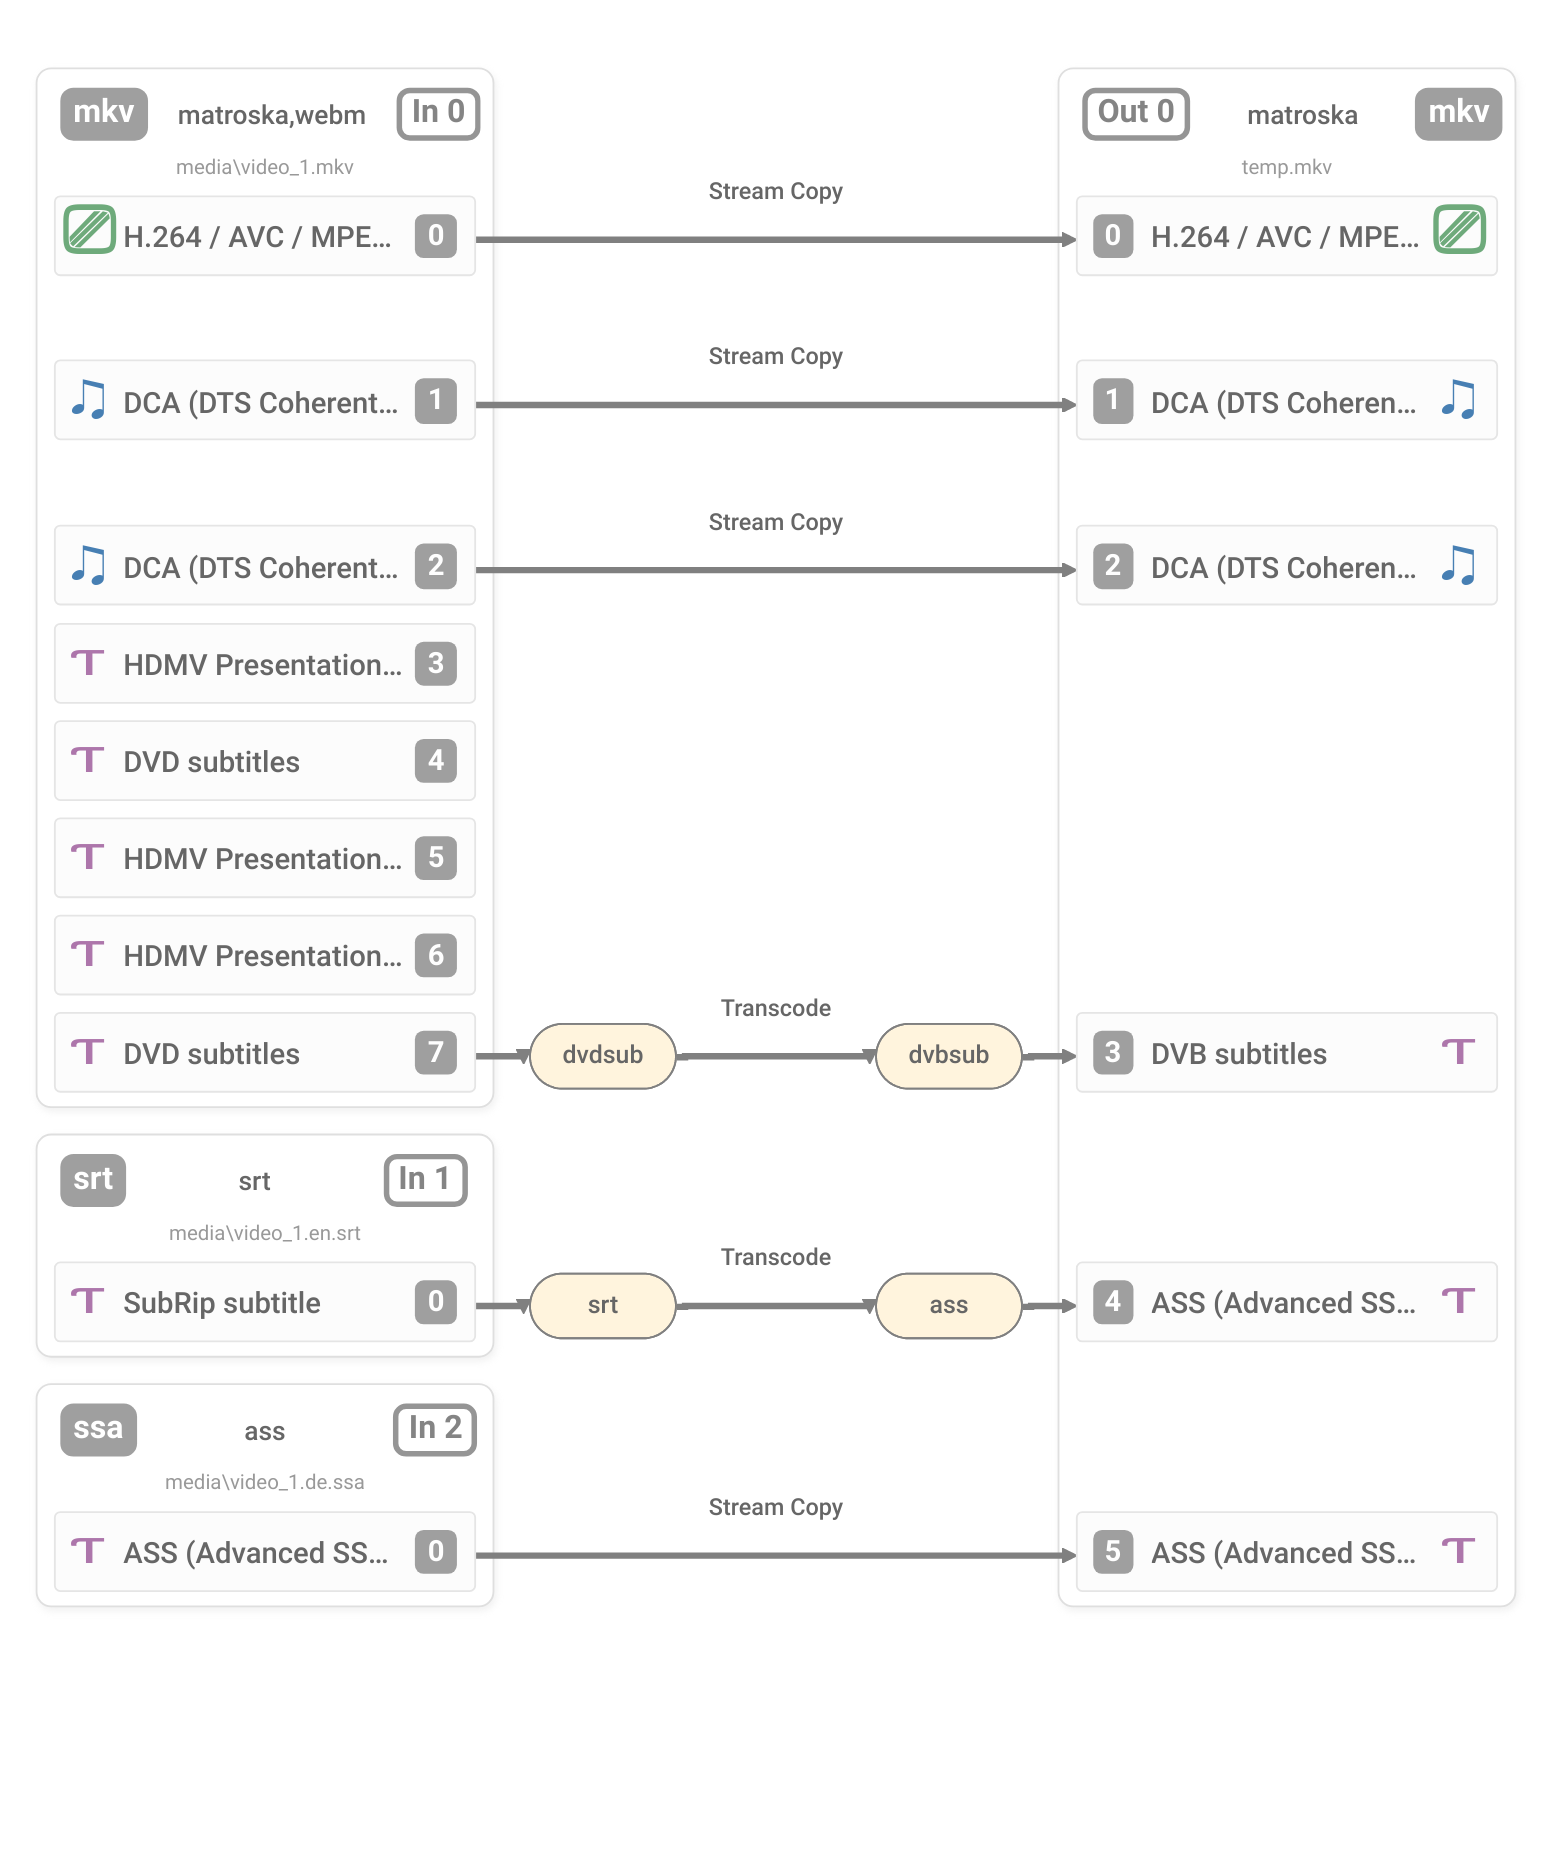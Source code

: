 %%{init: {"theme": "base","curve": "stepAfter","rankSpacing": 10,"nodeSpacing": 10,"themeCSS": ".root {     --ff-colvideo: #6eaa7b;     --ff-colaudio: #477fb3;     --ff-colsubtitle: #ad76ab;     --ff-coltext: #666; }  .ff-inputfiles rect, .ff-outputfiles rect, .ff-inputstreams rect, .ff-outputstreams rect, .ff-decoders rect, .ff-encoders rect {     stroke-width: 0;     stroke: transparent;     filter: none !important;     fill: transparent !important;     display: none !important; }  .cluster span {     color: var(--ff-coltext); }  .cluster rect {     stroke: #dfdfdf !important;     transform: translateY(-2.3rem);     filter: drop-shadow(1px 2px 2px rgba(185,185,185,0.2)) !important;     rx: 8;     ry: 8; }  .cluster-label {     font-size: 1.1rem; }      .cluster-label .nodeLabel {         display: block;         font-weight: 500;         color: var(--ff-coltext);     }      .cluster-label div {         max-width: unset !important;         padding: 3px;     }      .cluster-label foreignObject {         transform: translateY(-0.7rem);     }  .node.ff-inputfile .label foreignObject, .node.ff-outputfile .label foreignObject {     overflow: visible; }  .cluster.ff-inputfile .cluster-label foreignObject div:not(foreignObject div div), .cluster.ff-outputfile .cluster-label foreignObject div:not(foreignObject div div) {     display: table !important; }  .nodeLabel div.ff-inputfile, .nodeLabel div.ff-outputfile {     font-size: 1.1rem;     font-weight: 500;     min-width: 14rem;     width: 100%;     display: flex;     color: var(--ff-coltext);     margin-top: 0.1rem;     line-height: 1.35;     padding-bottom: 1.9rem; }  .nodeLabel div.ff-outputfile {     flex-direction: row-reverse; }  .ff-inputfile .index, .ff-outputfile .index {     order: 2;     color: var(--ff-coltext);     text-align: center;     border-radius: 0.45rem;     border: 0.18em solid #666666db;     font-weight: 600;     padding: 0 0.3em;     opacity: 0.8; }      .ff-inputfile .index::before {         content: \'In \';     }      .ff-outputfile .index::before {         content: \'Out \';     }  .ff-inputfile .demuxer_name, .ff-outputfile .muxer_name {     flex: 1;     order: 1;     font-size: 0.9rem;     white-space: nowrap;     overflow: hidden;     text-overflow: ellipsis;     text-align: center;     max-width: 8rem;     align-content: center;     margin: 0.2rem 0.4rem 0 0.4rem; }  .ff-inputfile .file_extension, .ff-outputfile .file_extension {     order: 0;     background-color: #888;     color: white;     text-align: center;     border-radius: 0.45rem;     font-weight: 600;     padding: 0 0.4em;     align-content: center;     opacity: 0.8; }  .ff-inputfile .url, .ff-outputfile .url {     order: 4;     text-align: center;     position: absolute;     left: 0;     right: 0;     bottom: 0.75rem;     font-size: 0.7rem;     font-weight: 400;     white-space: nowrap;     overflow: hidden;     text-overflow: ellipsis;     margin: 0 0.3rem;     direction: rtl;     color: #999; }  .cluster.ff-inputfile rect, .cluster.ff-outputfile rect {     transform: translateY(-1.8rem); }  .node.ff-inputstream rect, .node.ff-outputstream rect {     padding: 0 !important;     margin: 0 !important;     border: none !important;     fill: #fcfcfc;     stroke: #e5e5e5 !important;     height: 2.7rem;     transform: translateY(0.2rem);     filter: none;     rx: 3;     ry: 3; }  .node.ff-inputstream .label foreignObject, .node.ff-outputstream .label foreignObject {     transform: translateY(-0.2%);     overflow: visible; }      .node.ff-inputstream .label foreignObject div:not(foreignObject div div), .node.ff-outputstream .label foreignObject div:not(foreignObject div div) {         display: block !important;         line-height: 1.5 !important;     }  .nodeLabel div.ff-inputstream, .nodeLabel div.ff-outputstream {     font-size: 1.0rem;     font-weight: 500;     min-width: 12rem;     width: 100%;     display: flex; }  .nodeLabel div.ff-outputstream {     flex-direction: row-reverse; }  .ff-inputstream .name, .ff-outputstream .name {     flex: 1;     white-space: nowrap;     overflow: hidden;     text-overflow: ellipsis;     text-align: left;     align-content: center;     margin-bottom: -0.15rem; }  .ff-inputstream .index, .ff-outputstream .index {     flex: 0 0 1.4rem;     background-color: #888;     color: white;     text-align: center;     border-radius: 0.3rem;     font-weight: 600;     margin-right: -0.3rem;     margin-left: 0.4rem;     opacity: 0.8; }  .ff-outputstream .index {     margin-right: 0.6rem;     margin-left: -0.4rem; }  .ff-inputstream::before, .ff-outputstream::before {     font-variant-emoji: text;     flex: 0 0 2rem;     margin-left: -0.8rem;     margin-right: 0.2rem; }  .ff-outputstream::before {     margin-left: 0.2rem;     margin-right: -0.6rem; }  .ff-inputstream.video::before, .ff-outputstream.video::before {     content: \'\\239A\';     color: var(--ff-colvideo);     font-size: 2.25rem;     line-height: 0.5;     font-weight: bold; }  .ff-inputstream.audio::before, .ff-outputstream.audio::before {     content: \'\\1F39D\';     color: var(--ff-colaudio);     font-size: 1.75rem;     line-height: 0.9; }  .ff-inputstream.subtitle::before, .ff-outputstream.subtitle::before {     content: \'\\1AC\';     color: var(--ff-colsubtitle);     font-size: 1.2rem;     line-height: 1.1;     transform: scaleX(1.5);     margin-top: 0.050rem; }  .ff-inputstream.attachment::before, .ff-outputstream.attachment::before {     content: \'\\1F4CE\';     font-size: 1.3rem;     line-height: 1.15; }  .ff-inputstream.data::before, .ff-outputstream.data::before {     content: \'\\27E8\\2219\\2219\\2219\\27E9\';     font-size: 1.15rem;     line-height: 1.17;     letter-spacing: -0.3px; }  .cluster.ff-filters rect {     stroke-dasharray: 6 !important;     stroke-width: 1.3px;     stroke: #d1d1d1 !important;     filter: none !important; }  .cluster.ff-filters div.ff-filters .id {     display: none; }  .cluster.ff-filters div.ff-filters .name {     margin-right: 0.5rem;     font-size: 0.9rem; }  .cluster.ff-filters div.ff-filters .description {     font-weight: 400;     font-size: 0.75rem;     vertical-align: middle;     color: #777;     font-family: Cascadia Code, Lucida Console, monospace; }  .node.ff-filter rect {     rx: 10;     ry: 10;     stroke-width: 1px;     stroke: #d3d3d3;     fill: url(#ff-filtergradient);     filter: drop-shadow(1px 1px 2px rgba(0, 0, 0, 0.1)); }  .node.ff-filter .label foreignObject {     transform: translateY(-0.4rem);     overflow: visible; }  .nodeLabel div.ff-filter {     font-size: 1.0rem;     font-weight: 500;     text-transform: uppercase;     min-width: 5.5rem;     margin-bottom: 0.5rem; }      .nodeLabel div.ff-filter span {         color: inherit;     }  .node.ff-decoder rect, .node.ff-encoder rect {     stroke-width: 1px;     stroke: #d3d3d3;     fill: url(#ff-filtergradient);     filter: drop-shadow(1px 1px 2px rgba(0, 0, 0, 0.1)); }  .nodeLabel div.ff-decoder, .nodeLabel div.ff-encoder {     font-size: 0.85rem;     font-weight: 500;     min-width: 3.5rem; }  path.flowchart-link[id|=\'video\'] {     stroke: var(--ff-colvideo); }  path.flowchart-link[id|=\'audio\'] {     stroke: var(--ff-colaudio); }  path.flowchart-link[id|=\'subtitle\'] {     stroke: var(--ff-colsubtitle); }  marker.marker path {     fill: context-stroke; }  .edgeLabel foreignObject {     transform: translateY(-1rem); }  .edgeLabel p {     background: transparent;     white-space: nowrap;     margin: 1rem 0.5rem !important;     font-weight: 500;     color: var(--ff-coltext); }  .edgeLabel, .labelBkg {     background: transparent; }  .edgeLabels .edgeLabel * {     font-size: 0.8rem; } ","fontFamily": "Roboto,Segoe UI,sans-serif","themeVariables": { "clusterBkg": "white", "primaryBorderColor": "gray", "lineColor": "gray", "secondaryTextColor": "gray", "tertiaryBorderColor": "gray", "primaryTextColor": "#666", "secondaryTextColor": "red" },"flowchart": { "subGraphTitleMargin": { "top": -15, "bottom": 20 }, "diagramPadding": 20, "curve": "stepAfter" } }}%%

flowchart LR
  gradient_def@{ shape: text, label: "<svg xmlns="http://www.w3.org/2000/svg" width="1" height="1"><defs><linearGradient id="ff-filtergradient" x1="0%" y1="0%" x2="0%" y2="100%"><stop offset="0%" style="stop-color:hsla(0, 0%, 30%, 0.02);"/><stop offset="50%" style="stop-color:hsla(0, 0%, 30%, 0);"/><stop offset="100%" style="stop-color:hsla(0, 0%, 30%, 0.05);"/></linearGradient></defs></svg>" }


  subgraph G0_Inputs["<div class="ff-inputfiles"></div>"]

    subgraph Input_2["<div class="ff-inputfile"><span class="index">2</span><span class="demuxer_name">ass</span><span class="file_extension">ssa</span><span class="url">media\video_1.de.ssa</span></div>"]

      subgraph InputStreams_2["<div class="ff-inputstreams"></div>"]

        r_in_2_0("<div class="ff-inputstream subtitle"><span class="name">ASS (Advanced SSA) subtitle</span><span class="index">0</span></div>"):::ff-inputstream
      end
      class InputStreams_2 ff-inputstreams
    end
    class Input_2 ff-inputfile

    subgraph Input_1["<div class="ff-inputfile"><span class="index">1</span><span class="demuxer_name">srt</span><span class="file_extension">srt</span><span class="url">media\video_1.en.srt</span></div>"]

      subgraph InputStreams_1["<div class="ff-inputstreams"></div>"]

        r_in_1_0("<div class="ff-inputstream subtitle"><span class="name">SubRip subtitle</span><span class="index">0</span></div>"):::ff-inputstream
      end
      class InputStreams_1 ff-inputstreams
    end
    class Input_1 ff-inputfile

    subgraph Input_0["<div class="ff-inputfile"><span class="index">0</span><span class="demuxer_name">matroska,webm</span><span class="file_extension">mkv</span><span class="url">media\video_1.mkv</span></div>"]

      subgraph InputStreams_0["<div class="ff-inputstreams"></div>"]

        r_in_0_0("<div class="ff-inputstream video"><span class="name">H.264 / AVC / MPEG-4 AVC / MPEG-4 part 10</span><span class="index">0</span></div>"):::ff-inputstream

        r_in_0_1("<div class="ff-inputstream audio"><span class="name">DCA (DTS Coherent Acoustics)</span><span class="index">1</span></div>"):::ff-inputstream

        r_in_0_2("<div class="ff-inputstream audio"><span class="name">DCA (DTS Coherent Acoustics)</span><span class="index">2</span></div>"):::ff-inputstream

        r_in_0_3("<div class="ff-inputstream subtitle"><span class="name">HDMV Presentation Graphic Stream subtitles</span><span class="index">3</span></div>"):::ff-inputstream

        r_in_0_4("<div class="ff-inputstream subtitle"><span class="name">DVD subtitles</span><span class="index">4</span></div>"):::ff-inputstream

        r_in_0_5("<div class="ff-inputstream subtitle"><span class="name">HDMV Presentation Graphic Stream subtitles</span><span class="index">5</span></div>"):::ff-inputstream

        r_in_0_6("<div class="ff-inputstream subtitle"><span class="name">HDMV Presentation Graphic Stream subtitles</span><span class="index">6</span></div>"):::ff-inputstream

        r_in_0_7("<div class="ff-inputstream subtitle"><span class="name">DVD subtitles</span><span class="index">7</span></div>"):::ff-inputstream
      end
      class InputStreams_0 ff-inputstreams
    end
    class Input_0 ff-inputfile
  end
  class G0_Inputs ff-inputfiles


  subgraph G0_Decoders["<div class="ff-decoders"></div>"]

    in_0_7(["<div class="ff-decoder subtitle"><span class="name">dvdsub</span></div>"]):::ff-decoder

    in_1_0(["<div class="ff-decoder subtitle"><span class="name">srt</span></div>"]):::ff-decoder
  end
  class G0_Decoders ff-decoders

  r_in_0_7 subtitle-r_in_0_7-in_0_7@==> in_0_7
  r_in_1_0 subtitle-r_in_1_0-in_1_0@==> in_1_0

  subgraph G0_Encoders["<div class="ff-encoders"></div>"]

    out__0_3(["<div class="ff-encoder subtitle"><span class="name">dvbsub</span></div>"]):::ff-encoder

    out__0_4(["<div class="ff-encoder subtitle"><span class="name">ass</span></div>"]):::ff-encoder
  end
  class G0_Encoders ff-encoders

  out__0_3 subtitle-out__0_3-r_out__0_3@==> r_out__0_3
  out__0_4 subtitle-out__0_4-r_out__0_4@==> r_out__0_4

  subgraph G0_Outputs["<div class="ff-outputfiles"></div>"]

    subgraph Output_0["<div class="ff-outputfile"><span class="index">0</span><span class="muxer_name">matroska</span><span class="file_extension">mkv</span><span class="url">temp.mkv</span></div>"]

      subgraph OutputStreams_0["<div class="ff-outputstreams"></div>"]

        r_out__0_0("<div class="ff-outputstream video"><span class="name">H.264 / AVC / MPEG-4 AVC / MPEG-4 part 10</span><span class="index">0</span></div>"):::ff-outputstream

        r_out__0_1("<div class="ff-outputstream audio"><span class="name">DCA (DTS Coherent Acoustics)</span><span class="index">1</span></div>"):::ff-outputstream

        r_out__0_2("<div class="ff-outputstream audio"><span class="name">DCA (DTS Coherent Acoustics)</span><span class="index">2</span></div>"):::ff-outputstream

        r_out__0_3("<div class="ff-outputstream subtitle"><span class="name">DVB subtitles</span><span class="index">3</span></div>"):::ff-outputstream

        r_out__0_4("<div class="ff-outputstream subtitle"><span class="name">ASS (Advanced SSA) subtitle</span><span class="index">4</span></div>"):::ff-outputstream

        r_out__0_5("<div class="ff-outputstream subtitle"><span class="name">ASS (Advanced SSA) subtitle</span><span class="index">5</span></div>"):::ff-outputstream
      end
      class OutputStreams_0 ff-outputstreams
    end
    class Output_0 ff-outputfile
  end
  class G0_Outputs ff-outputfiles


  r_in_0_0 video-r_in_0_0-r_out__0_0@== "<span>Stream Copy</span><br>&nbsp;" ==> r_out__0_0
  r_in_0_1 audio-r_in_0_1-r_out__0_1@== "<span>Stream Copy</span><br>&nbsp;" ==> r_out__0_1
  r_in_0_2 audio-r_in_0_2-r_out__0_2@== "<span>Stream Copy</span><br>&nbsp;" ==> r_out__0_2
  in_0_7 subtitle-in_0_7-out__0_3@== "<span>Transcode</span><br>&nbsp;" ==> out__0_3
  in_1_0 subtitle-in_1_0-out__0_4@== "<span>Transcode</span><br>&nbsp;" ==> out__0_4
  r_in_2_0 subtitle-r_in_2_0-r_out__0_5@== "<span>Stream Copy</span><br>&nbsp;" ==> r_out__0_5